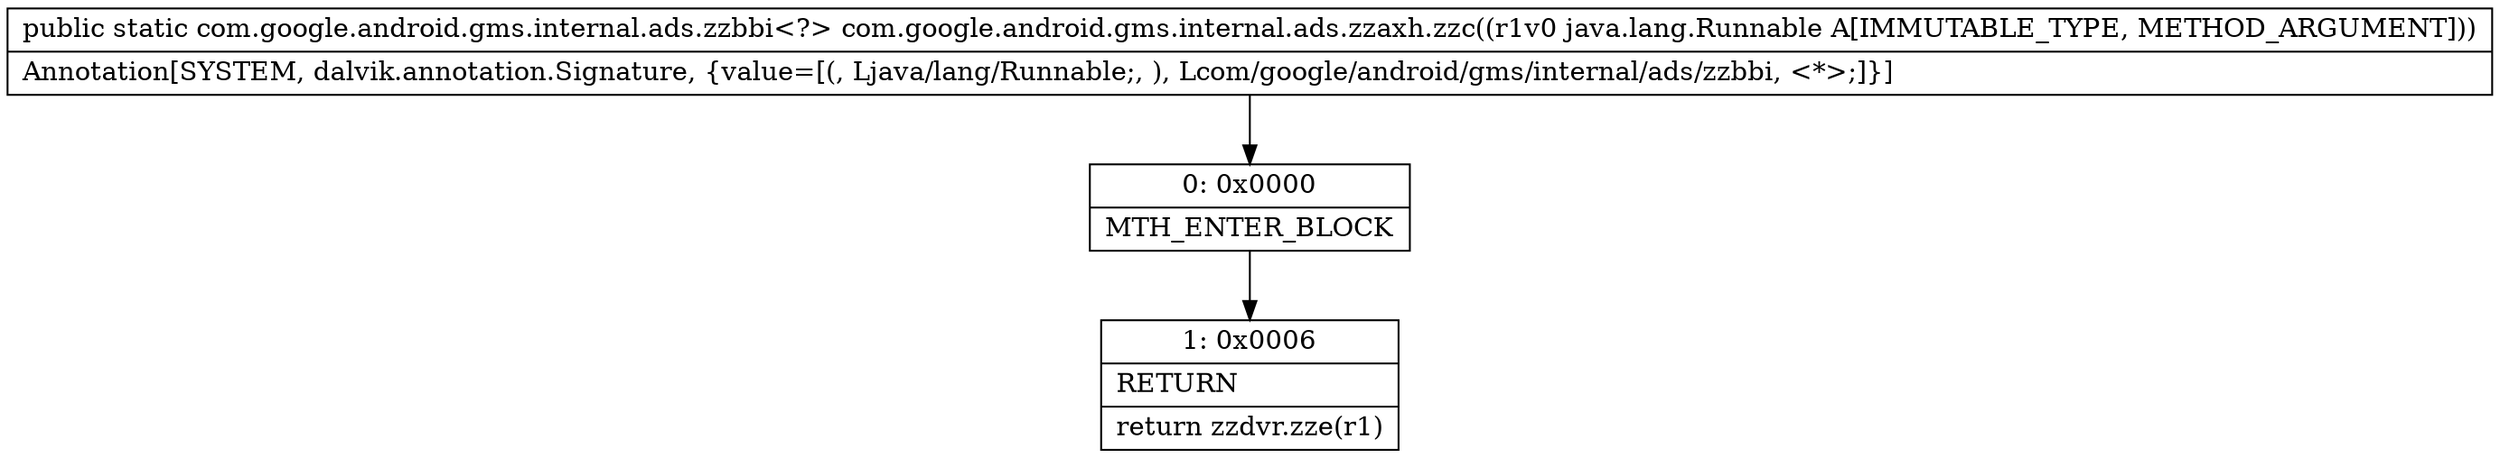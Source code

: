 digraph "CFG forcom.google.android.gms.internal.ads.zzaxh.zzc(Ljava\/lang\/Runnable;)Lcom\/google\/android\/gms\/internal\/ads\/zzbbi;" {
Node_0 [shape=record,label="{0\:\ 0x0000|MTH_ENTER_BLOCK\l}"];
Node_1 [shape=record,label="{1\:\ 0x0006|RETURN\l|return zzdvr.zze(r1)\l}"];
MethodNode[shape=record,label="{public static com.google.android.gms.internal.ads.zzbbi\<?\> com.google.android.gms.internal.ads.zzaxh.zzc((r1v0 java.lang.Runnable A[IMMUTABLE_TYPE, METHOD_ARGUMENT]))  | Annotation[SYSTEM, dalvik.annotation.Signature, \{value=[(, Ljava\/lang\/Runnable;, ), Lcom\/google\/android\/gms\/internal\/ads\/zzbbi, \<*\>;]\}]\l}"];
MethodNode -> Node_0;
Node_0 -> Node_1;
}

